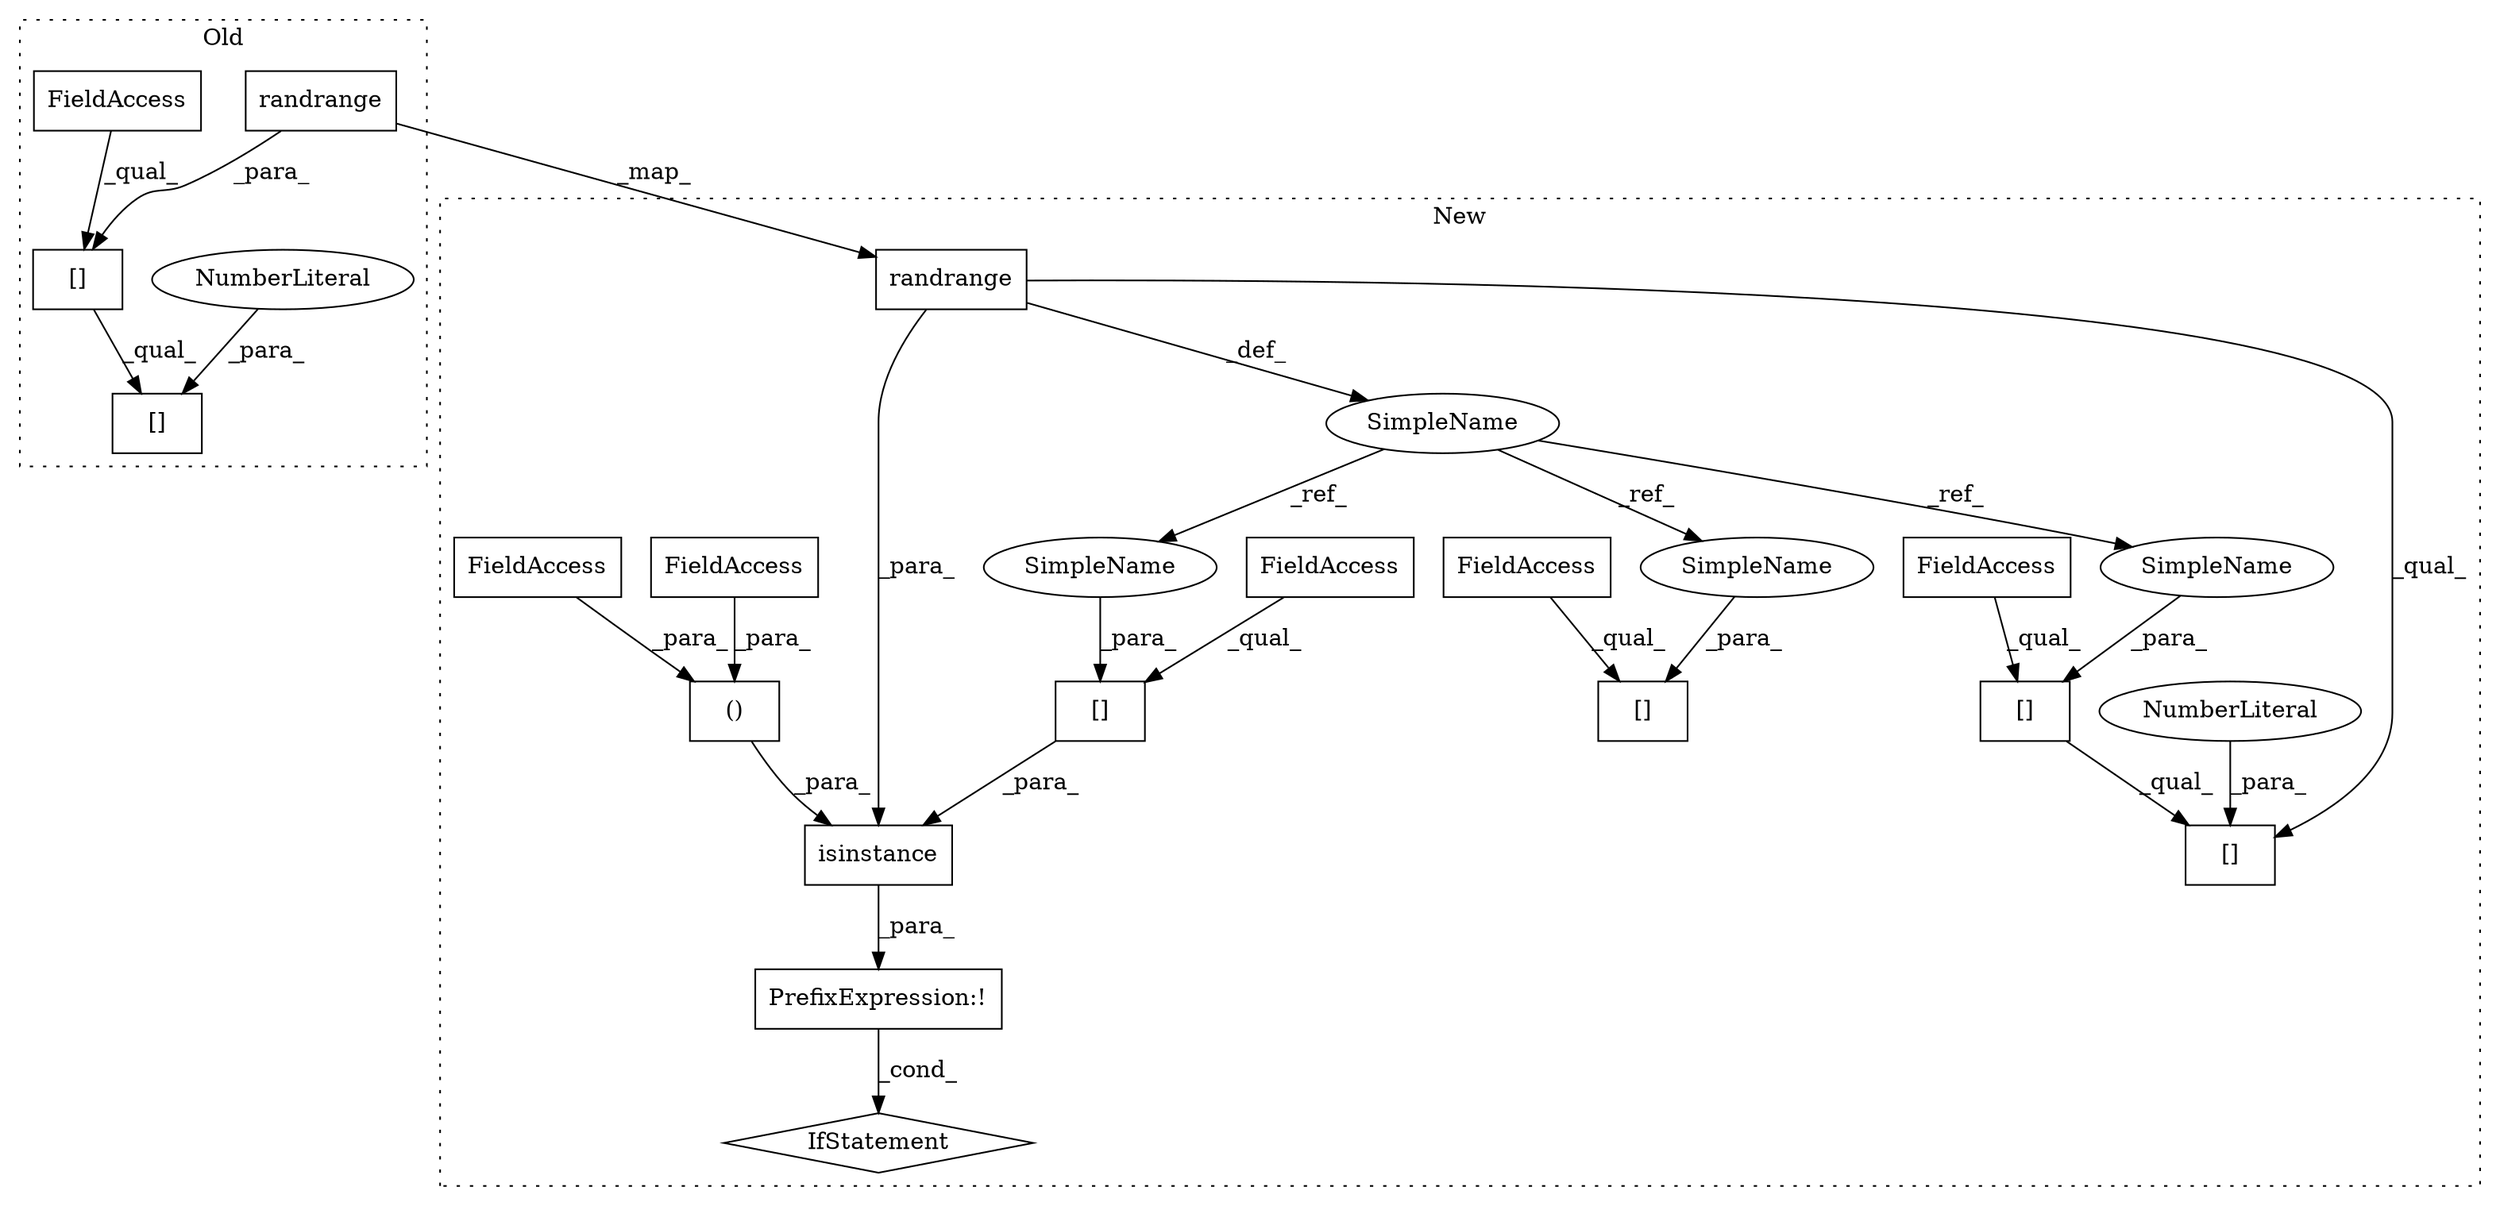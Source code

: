 digraph G {
subgraph cluster0 {
1 [label="randrange" a="32" s="9262,9288" l="10,1" shape="box"];
6 [label="[]" a="2" s="9245,9292" l="46,1" shape="box"];
7 [label="NumberLiteral" a="34" s="9291" l="1" shape="ellipse"];
8 [label="[]" a="2" s="9245,9289" l="10,1" shape="box"];
13 [label="FieldAccess" a="22" s="9245" l="9" shape="box"];
label = "Old";
style="dotted";
}
subgraph cluster1 {
2 [label="randrange" a="32" s="9304,9330" l="10,1" shape="box"];
3 [label="PrefixExpression:!" a="38" s="9349" l="1" shape="box"];
4 [label="()" a="106" s="9388" l="22" shape="box"];
5 [label="[]" a="2" s="9437,9455" l="10,1" shape="box"];
9 [label="SimpleName" a="42" s="9288" l="8" shape="ellipse"];
10 [label="[]" a="2" s="9415,9433" l="10,1" shape="box"];
11 [label="FieldAccess" a="22" s="9406" l="4" shape="box"];
12 [label="[]" a="2" s="9361,9379" l="10,1" shape="box"];
14 [label="FieldAccess" a="22" s="9415" l="9" shape="box"];
15 [label="[]" a="2" s="9437,9458" l="20,1" shape="box"];
16 [label="NumberLiteral" a="34" s="9457" l="1" shape="ellipse"];
17 [label="FieldAccess" a="22" s="9361" l="9" shape="box"];
18 [label="FieldAccess" a="22" s="9388" l="5" shape="box"];
19 [label="FieldAccess" a="22" s="9437" l="9" shape="box"];
20 [label="IfStatement" a="25" s="9412" l="3" shape="diamond"];
21 [label="isinstance" a="32" s="9350,9410" l="11,2" shape="box"];
22 [label="SimpleName" a="42" s="9447" l="8" shape="ellipse"];
23 [label="SimpleName" a="42" s="9425" l="8" shape="ellipse"];
24 [label="SimpleName" a="42" s="9371" l="8" shape="ellipse"];
label = "New";
style="dotted";
}
1 -> 8 [label="_para_"];
1 -> 2 [label="_map_"];
2 -> 9 [label="_def_"];
2 -> 15 [label="_qual_"];
2 -> 21 [label="_para_"];
3 -> 20 [label="_cond_"];
4 -> 21 [label="_para_"];
5 -> 15 [label="_qual_"];
7 -> 6 [label="_para_"];
8 -> 6 [label="_qual_"];
9 -> 23 [label="_ref_"];
9 -> 22 [label="_ref_"];
9 -> 24 [label="_ref_"];
11 -> 4 [label="_para_"];
12 -> 21 [label="_para_"];
13 -> 8 [label="_qual_"];
14 -> 10 [label="_qual_"];
16 -> 15 [label="_para_"];
17 -> 12 [label="_qual_"];
18 -> 4 [label="_para_"];
19 -> 5 [label="_qual_"];
21 -> 3 [label="_para_"];
22 -> 5 [label="_para_"];
23 -> 10 [label="_para_"];
24 -> 12 [label="_para_"];
}